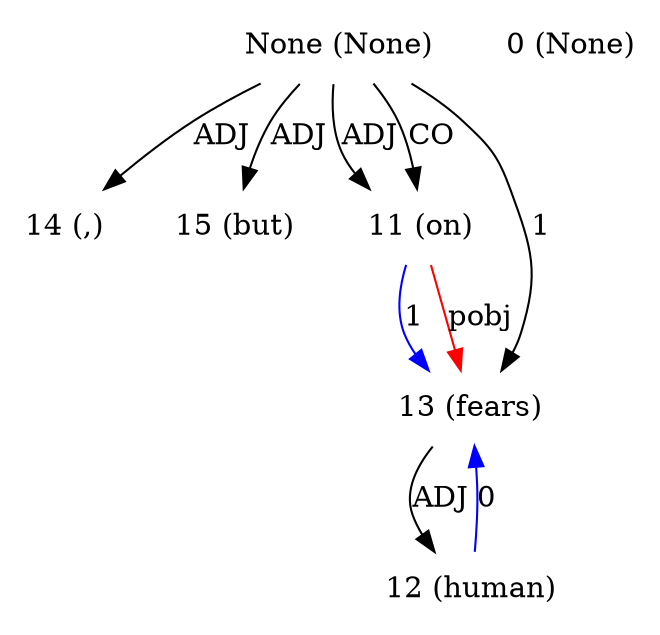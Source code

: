 digraph G{
edge [dir=forward]
node [shape=plaintext]

None [label="None (None)"]
None -> 14 [label="ADJ"]
None -> 15 [label="ADJ"]
None -> 11 [label="ADJ"]
None [label="None (None)"]
None -> 13 [label="1"]
None -> 11 [label="CO"]
0 [label="0 (None)"]
11 [label="11 (on)"]
11 -> 13 [label="1", color="blue"]
12 [label="12 (human)"]
12 -> 13 [label="0", color="blue"]
13 [label="13 (fears)"]
11 -> 13 [label="pobj", color="red"]
13 -> 12 [label="ADJ"]
14 [label="14 (,)"]
15 [label="15 (but)"]
}
